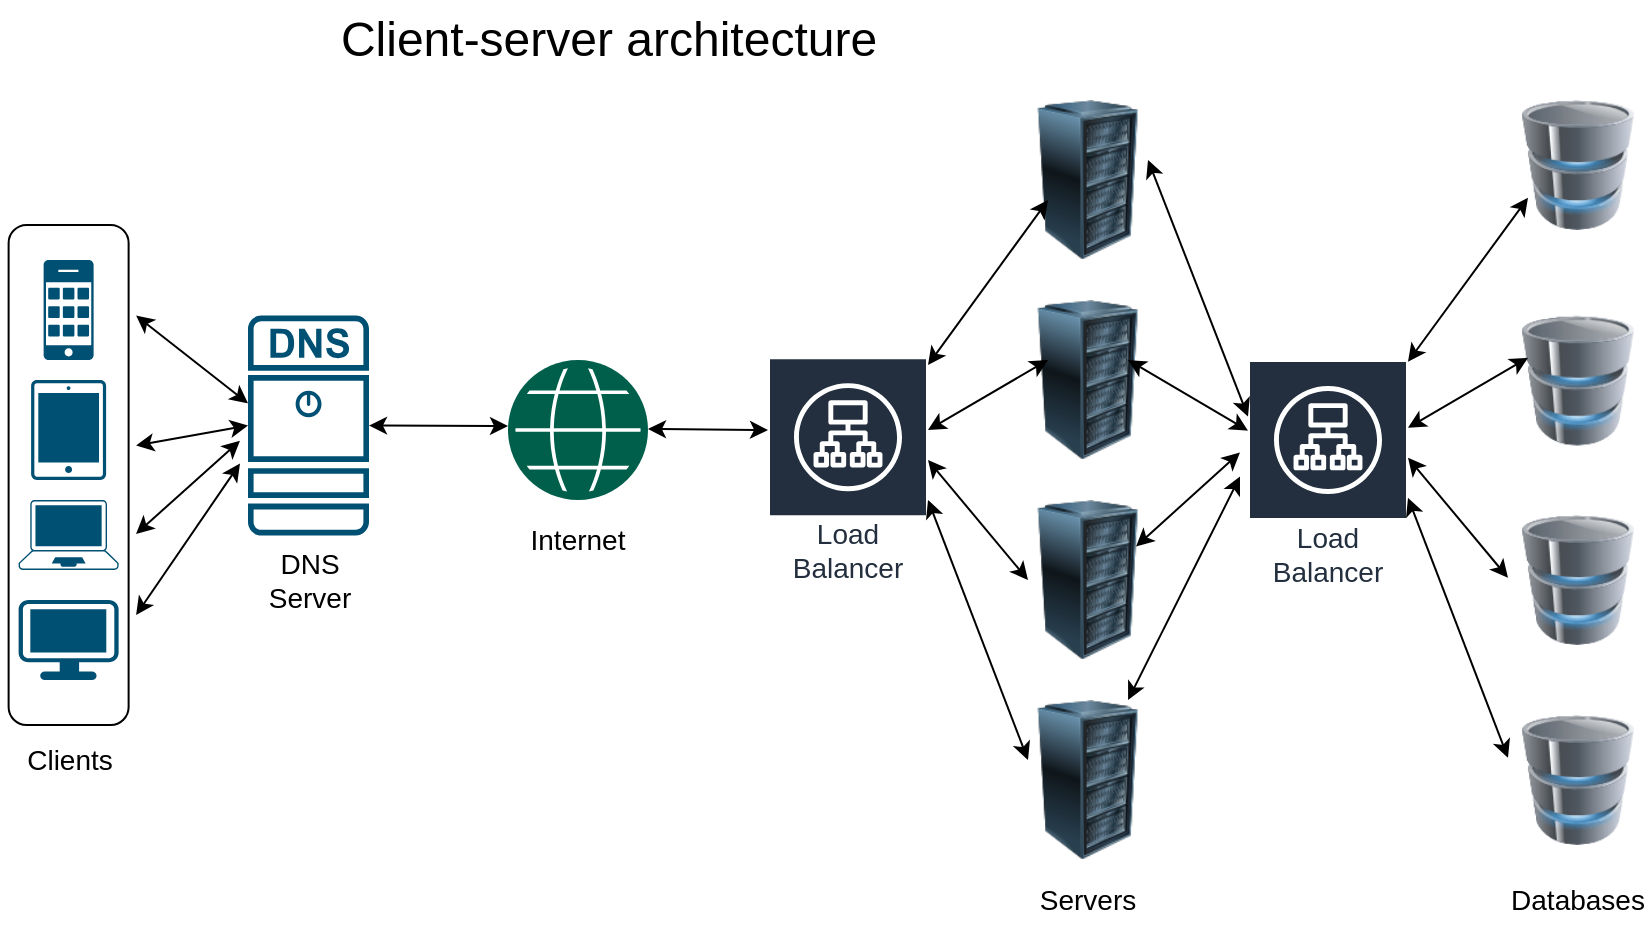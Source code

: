 <mxfile version="24.2.5" type="device">
  <diagram name="Страница — 1" id="wqkzhPny0V2c1Y0xNqJ1">
    <mxGraphModel dx="1020" dy="494" grid="1" gridSize="10" guides="1" tooltips="1" connect="1" arrows="1" fold="1" page="1" pageScale="1" pageWidth="827" pageHeight="1169" math="0" shadow="0">
      <root>
        <mxCell id="0" />
        <mxCell id="1" parent="0" />
        <mxCell id="KXMMiSo6xPN748hezw-T-21" value="" style="image;html=1;image=img/lib/clip_art/computers/Server_Rack_128x128.png" vertex="1" parent="1">
          <mxGeometry x="520" y="160" width="80" height="80" as="geometry" />
        </mxCell>
        <mxCell id="KXMMiSo6xPN748hezw-T-6" value="" style="rounded=1;whiteSpace=wrap;html=1;rotation=90;" vertex="1" parent="1">
          <mxGeometry x="-74.69" y="217.47" width="250" height="60" as="geometry" />
        </mxCell>
        <mxCell id="KXMMiSo6xPN748hezw-T-1" value="" style="sketch=0;points=[[0.015,0.015,0],[0.985,0.015,0],[0.985,0.985,0],[0.015,0.985,0],[0.25,0,0],[0.5,0,0],[0.75,0,0],[1,0.25,0],[1,0.5,0],[1,0.75,0],[0.75,1,0],[0.5,1,0],[0.25,1,0],[0,0.75,0],[0,0.5,0],[0,0.25,0]];verticalLabelPosition=bottom;html=1;verticalAlign=top;aspect=fixed;align=center;pointerEvents=1;shape=mxgraph.cisco19.dns_server;fillColor=#005073;strokeColor=none;" vertex="1" parent="1">
          <mxGeometry x="140" y="167.78" width="60.5" height="110" as="geometry" />
        </mxCell>
        <mxCell id="KXMMiSo6xPN748hezw-T-2" value="" style="points=[[0.03,0.03,0],[0.5,0,0],[0.97,0.03,0],[1,0.4,0],[0.97,0.745,0],[0.5,1,0],[0.03,0.745,0],[0,0.4,0]];verticalLabelPosition=bottom;sketch=0;html=1;verticalAlign=top;aspect=fixed;align=center;pointerEvents=1;shape=mxgraph.cisco19.workstation;fillColor=#005073;strokeColor=none;" vertex="1" parent="1">
          <mxGeometry x="25.31" y="310" width="50" height="40" as="geometry" />
        </mxCell>
        <mxCell id="KXMMiSo6xPN748hezw-T-3" value="" style="points=[[0.13,0.02,0],[0.5,0,0],[0.87,0.02,0],[0.885,0.4,0],[0.985,0.985,0],[0.5,1,0],[0.015,0.985,0],[0.115,0.4,0]];verticalLabelPosition=bottom;sketch=0;html=1;verticalAlign=top;aspect=fixed;align=center;pointerEvents=1;shape=mxgraph.cisco19.laptop;fillColor=#005073;strokeColor=none;" vertex="1" parent="1">
          <mxGeometry x="25.31" y="260" width="50" height="35" as="geometry" />
        </mxCell>
        <mxCell id="KXMMiSo6xPN748hezw-T-4" value="" style="sketch=0;points=[[0.015,0.015,0],[0.985,0.015,0],[0.985,0.985,0],[0.015,0.985,0],[0.25,0,0],[0.5,0,0],[0.75,0,0],[1,0.25,0],[1,0.5,0],[1,0.75,0],[0.75,1,0],[0.5,1,0],[0.25,1,0],[0,0.75,0],[0,0.5,0],[0,0.25,0]];verticalLabelPosition=bottom;html=1;verticalAlign=top;aspect=fixed;align=center;pointerEvents=1;shape=mxgraph.cisco19.handheld;fillColor=#005073;strokeColor=none;" vertex="1" parent="1">
          <mxGeometry x="31.56" y="200" width="37.5" height="50" as="geometry" />
        </mxCell>
        <mxCell id="KXMMiSo6xPN748hezw-T-5" value="" style="sketch=0;points=[[0.015,0.015,0],[0.985,0.015,0],[0.985,0.985,0],[0.015,0.985,0],[0.25,0,0],[0.5,0,0],[0.75,0,0],[1,0.25,0],[1,0.5,0],[1,0.75,0],[0.75,1,0],[0.5,1,0],[0.25,1,0],[0,0.75,0],[0,0.5,0],[0,0.25,0]];verticalLabelPosition=bottom;html=1;verticalAlign=top;aspect=fixed;align=center;pointerEvents=1;shape=mxgraph.cisco19.cell_phone;fillColor=#005073;strokeColor=none;" vertex="1" parent="1">
          <mxGeometry x="37.81" y="140" width="25" height="50" as="geometry" />
        </mxCell>
        <mxCell id="KXMMiSo6xPN748hezw-T-7" value="&lt;span style=&quot;font-size: 14px;&quot;&gt;Clients&lt;/span&gt;" style="text;html=1;align=center;verticalAlign=middle;whiteSpace=wrap;rounded=0;" vertex="1" parent="1">
          <mxGeometry x="16.56" y="380" width="67.5" height="20" as="geometry" />
        </mxCell>
        <mxCell id="KXMMiSo6xPN748hezw-T-8" value="&lt;font style=&quot;font-size: 14px;&quot;&gt;DNS Server&lt;/font&gt;" style="text;html=1;align=center;verticalAlign=middle;whiteSpace=wrap;rounded=0;" vertex="1" parent="1">
          <mxGeometry x="140.5" y="285" width="60" height="30" as="geometry" />
        </mxCell>
        <mxCell id="KXMMiSo6xPN748hezw-T-9" value="&lt;font style=&quot;font-size: 14px;&quot;&gt;Internet&lt;/font&gt;" style="text;html=1;align=center;verticalAlign=middle;whiteSpace=wrap;rounded=0;" vertex="1" parent="1">
          <mxGeometry x="275" y="265" width="60" height="30" as="geometry" />
        </mxCell>
        <mxCell id="KXMMiSo6xPN748hezw-T-10" value="&lt;font style=&quot;font-size: 14px;&quot;&gt;Servers&lt;/font&gt;" style="text;html=1;align=center;verticalAlign=middle;whiteSpace=wrap;rounded=0;" vertex="1" parent="1">
          <mxGeometry x="530" y="450" width="60" height="20" as="geometry" />
        </mxCell>
        <mxCell id="KXMMiSo6xPN748hezw-T-11" value="&lt;font style=&quot;font-size: 14px;&quot;&gt;Databases&lt;/font&gt;" style="text;html=1;align=center;verticalAlign=middle;whiteSpace=wrap;rounded=0;" vertex="1" parent="1">
          <mxGeometry x="775" y="445" width="60" height="30" as="geometry" />
        </mxCell>
        <mxCell id="KXMMiSo6xPN748hezw-T-14" value="" style="sketch=0;pointerEvents=1;shadow=0;dashed=0;html=1;strokeColor=none;fillColor=#005F4B;labelPosition=center;verticalLabelPosition=bottom;verticalAlign=top;align=center;outlineConnect=0;shape=mxgraph.veeam2.globe;" vertex="1" parent="1">
          <mxGeometry x="270" y="190" width="70" height="70" as="geometry" />
        </mxCell>
        <mxCell id="KXMMiSo6xPN748hezw-T-15" value="&lt;font style=&quot;font-size: 14px; font-weight: normal;&quot;&gt;Load Balancer&lt;/font&gt;" style="sketch=0;outlineConnect=0;fontColor=#232F3E;gradientColor=none;strokeColor=#ffffff;fillColor=#232F3E;dashed=0;verticalLabelPosition=middle;verticalAlign=bottom;align=center;html=1;whiteSpace=wrap;fontSize=10;fontStyle=1;spacing=3;shape=mxgraph.aws4.productIcon;prIcon=mxgraph.aws4.application_load_balancer;" vertex="1" parent="1">
          <mxGeometry x="400" y="188.58" width="80" height="117.78" as="geometry" />
        </mxCell>
        <mxCell id="KXMMiSo6xPN748hezw-T-18" value="" style="image;html=1;image=img/lib/clip_art/computers/Server_Rack_128x128.png" vertex="1" parent="1">
          <mxGeometry x="520" y="360" width="80" height="80" as="geometry" />
        </mxCell>
        <mxCell id="KXMMiSo6xPN748hezw-T-19" value="" style="image;html=1;image=img/lib/clip_art/computers/Server_Rack_128x128.png" vertex="1" parent="1">
          <mxGeometry x="520" y="60" width="80" height="80" as="geometry" />
        </mxCell>
        <mxCell id="KXMMiSo6xPN748hezw-T-20" value="" style="image;html=1;image=img/lib/clip_art/computers/Server_Rack_128x128.png" vertex="1" parent="1">
          <mxGeometry x="520" y="260" width="80" height="80" as="geometry" />
        </mxCell>
        <mxCell id="KXMMiSo6xPN748hezw-T-23" value="&lt;font style=&quot;font-size: 14px; font-weight: normal;&quot;&gt;Load Balancer&lt;/font&gt;" style="sketch=0;outlineConnect=0;fontColor=#232F3E;gradientColor=none;strokeColor=#ffffff;fillColor=#232F3E;dashed=0;verticalLabelPosition=middle;verticalAlign=bottom;align=center;html=1;whiteSpace=wrap;fontSize=10;fontStyle=1;spacing=3;shape=mxgraph.aws4.productIcon;prIcon=mxgraph.aws4.application_load_balancer;" vertex="1" parent="1">
          <mxGeometry x="640" y="190" width="80" height="117.78" as="geometry" />
        </mxCell>
        <mxCell id="KXMMiSo6xPN748hezw-T-27" value="" style="image;html=1;image=img/lib/clip_art/computers/Database_128x128.png" vertex="1" parent="1">
          <mxGeometry x="770" y="60" width="70" height="65" as="geometry" />
        </mxCell>
        <mxCell id="KXMMiSo6xPN748hezw-T-28" value="" style="image;html=1;image=img/lib/clip_art/computers/Database_128x128.png" vertex="1" parent="1">
          <mxGeometry x="770" y="167.78" width="70" height="65" as="geometry" />
        </mxCell>
        <mxCell id="KXMMiSo6xPN748hezw-T-29" value="" style="image;html=1;image=img/lib/clip_art/computers/Database_128x128.png" vertex="1" parent="1">
          <mxGeometry x="770" y="267.5" width="70" height="65" as="geometry" />
        </mxCell>
        <mxCell id="KXMMiSo6xPN748hezw-T-30" value="" style="image;html=1;image=img/lib/clip_art/computers/Database_128x128.png" vertex="1" parent="1">
          <mxGeometry x="770" y="367.5" width="70" height="65" as="geometry" />
        </mxCell>
        <mxCell id="KXMMiSo6xPN748hezw-T-31" value="" style="endArrow=classic;startArrow=classic;html=1;rounded=0;entryX=-0.066;entryY=0.672;entryDx=0;entryDy=0;entryPerimeter=0;" edge="1" parent="1" target="KXMMiSo6xPN748hezw-T-1">
          <mxGeometry width="50" height="50" relative="1" as="geometry">
            <mxPoint x="84.06" y="317.5" as="sourcePoint" />
            <mxPoint x="134.06" y="267.5" as="targetPoint" />
          </mxGeometry>
        </mxCell>
        <mxCell id="KXMMiSo6xPN748hezw-T-32" value="" style="endArrow=classic;startArrow=classic;html=1;rounded=0;entryX=-0.066;entryY=0.569;entryDx=0;entryDy=0;entryPerimeter=0;" edge="1" parent="1" target="KXMMiSo6xPN748hezw-T-1">
          <mxGeometry width="50" height="50" relative="1" as="geometry">
            <mxPoint x="84" y="277" as="sourcePoint" />
            <mxPoint x="134.06" y="227.47" as="targetPoint" />
          </mxGeometry>
        </mxCell>
        <mxCell id="KXMMiSo6xPN748hezw-T-33" value="" style="endArrow=classic;startArrow=classic;html=1;rounded=0;entryX=0;entryY=0.5;entryDx=0;entryDy=0;entryPerimeter=0;" edge="1" parent="1" target="KXMMiSo6xPN748hezw-T-1">
          <mxGeometry width="50" height="50" relative="1" as="geometry">
            <mxPoint x="84.06" y="232.78" as="sourcePoint" />
            <mxPoint x="134.06" y="182.78" as="targetPoint" />
          </mxGeometry>
        </mxCell>
        <mxCell id="KXMMiSo6xPN748hezw-T-34" value="" style="endArrow=classic;startArrow=classic;html=1;rounded=0;entryX=0;entryY=0.399;entryDx=0;entryDy=0;entryPerimeter=0;" edge="1" parent="1" target="KXMMiSo6xPN748hezw-T-1">
          <mxGeometry width="50" height="50" relative="1" as="geometry">
            <mxPoint x="84.06" y="167.78" as="sourcePoint" />
            <mxPoint x="134.06" y="117.78" as="targetPoint" />
          </mxGeometry>
        </mxCell>
        <mxCell id="KXMMiSo6xPN748hezw-T-35" value="" style="endArrow=classic;startArrow=classic;html=1;rounded=0;exitX=1;exitY=0.5;exitDx=0;exitDy=0;exitPerimeter=0;" edge="1" parent="1" source="KXMMiSo6xPN748hezw-T-1">
          <mxGeometry width="50" height="50" relative="1" as="geometry">
            <mxPoint x="210" y="240" as="sourcePoint" />
            <mxPoint x="270" y="223" as="targetPoint" />
          </mxGeometry>
        </mxCell>
        <mxCell id="KXMMiSo6xPN748hezw-T-36" value="" style="endArrow=classic;startArrow=classic;html=1;rounded=0;exitX=1;exitY=0.5;exitDx=0;exitDy=0;exitPerimeter=0;" edge="1" parent="1">
          <mxGeometry width="50" height="50" relative="1" as="geometry">
            <mxPoint x="340" y="224.5" as="sourcePoint" />
            <mxPoint x="400" y="225" as="targetPoint" />
          </mxGeometry>
        </mxCell>
        <mxCell id="KXMMiSo6xPN748hezw-T-37" value="" style="endArrow=classic;startArrow=classic;html=1;rounded=0;entryX=-0.066;entryY=0.672;entryDx=0;entryDy=0;entryPerimeter=0;" edge="1" parent="1" source="KXMMiSo6xPN748hezw-T-18">
          <mxGeometry width="50" height="50" relative="1" as="geometry">
            <mxPoint x="584.06" y="323.75" as="sourcePoint" />
            <mxPoint x="636" y="248.25" as="targetPoint" />
          </mxGeometry>
        </mxCell>
        <mxCell id="KXMMiSo6xPN748hezw-T-38" value="" style="endArrow=classic;startArrow=classic;html=1;rounded=0;entryX=-0.066;entryY=0.569;entryDx=0;entryDy=0;entryPerimeter=0;" edge="1" parent="1">
          <mxGeometry width="50" height="50" relative="1" as="geometry">
            <mxPoint x="584" y="283.25" as="sourcePoint" />
            <mxPoint x="636" y="236.25" as="targetPoint" />
          </mxGeometry>
        </mxCell>
        <mxCell id="KXMMiSo6xPN748hezw-T-39" value="" style="endArrow=classic;startArrow=classic;html=1;rounded=0;exitX=0.75;exitY=0.375;exitDx=0;exitDy=0;exitPerimeter=0;" edge="1" parent="1" source="KXMMiSo6xPN748hezw-T-21" target="KXMMiSo6xPN748hezw-T-23">
          <mxGeometry width="50" height="50" relative="1" as="geometry">
            <mxPoint x="584.06" y="239.03" as="sourcePoint" />
            <mxPoint x="640" y="229.25" as="targetPoint" />
          </mxGeometry>
        </mxCell>
        <mxCell id="KXMMiSo6xPN748hezw-T-40" value="" style="endArrow=classic;startArrow=classic;html=1;rounded=0;entryX=0;entryY=0.399;entryDx=0;entryDy=0;entryPerimeter=0;exitX=0.875;exitY=0.375;exitDx=0;exitDy=0;exitPerimeter=0;" edge="1" parent="1" source="KXMMiSo6xPN748hezw-T-19">
          <mxGeometry width="50" height="50" relative="1" as="geometry">
            <mxPoint x="584.06" y="174.03" as="sourcePoint" />
            <mxPoint x="640" y="218.25" as="targetPoint" />
          </mxGeometry>
        </mxCell>
        <mxCell id="KXMMiSo6xPN748hezw-T-42" value="&lt;font style=&quot;font-size: 24px;&quot;&gt;Client-server architecture&lt;/font&gt;" style="text;html=1;align=center;verticalAlign=middle;resizable=0;points=[];autosize=1;strokeColor=none;fillColor=none;" vertex="1" parent="1">
          <mxGeometry x="175.31" y="10" width="290" height="40" as="geometry" />
        </mxCell>
        <mxCell id="KXMMiSo6xPN748hezw-T-43" value="" style="endArrow=classic;startArrow=classic;html=1;rounded=0;entryX=0.25;entryY=0.625;entryDx=0;entryDy=0;entryPerimeter=0;" edge="1" parent="1" source="KXMMiSo6xPN748hezw-T-15" target="KXMMiSo6xPN748hezw-T-19">
          <mxGeometry width="50" height="50" relative="1" as="geometry">
            <mxPoint x="500" y="220" as="sourcePoint" />
            <mxPoint x="530" y="138.58" as="targetPoint" />
          </mxGeometry>
        </mxCell>
        <mxCell id="KXMMiSo6xPN748hezw-T-45" value="" style="endArrow=classic;startArrow=classic;html=1;rounded=0;entryX=0.25;entryY=0.375;entryDx=0;entryDy=0;entryPerimeter=0;" edge="1" parent="1" target="KXMMiSo6xPN748hezw-T-21">
          <mxGeometry width="50" height="50" relative="1" as="geometry">
            <mxPoint x="480" y="225" as="sourcePoint" />
            <mxPoint x="530" y="175" as="targetPoint" />
          </mxGeometry>
        </mxCell>
        <mxCell id="KXMMiSo6xPN748hezw-T-46" value="" style="endArrow=classic;startArrow=classic;html=1;rounded=0;entryX=0.125;entryY=0.5;entryDx=0;entryDy=0;entryPerimeter=0;" edge="1" parent="1" target="KXMMiSo6xPN748hezw-T-20">
          <mxGeometry width="50" height="50" relative="1" as="geometry">
            <mxPoint x="480" y="240" as="sourcePoint" />
            <mxPoint x="530" y="190" as="targetPoint" />
          </mxGeometry>
        </mxCell>
        <mxCell id="KXMMiSo6xPN748hezw-T-47" value="" style="endArrow=classic;startArrow=classic;html=1;rounded=0;entryX=0.125;entryY=0.375;entryDx=0;entryDy=0;entryPerimeter=0;" edge="1" parent="1" target="KXMMiSo6xPN748hezw-T-18">
          <mxGeometry width="50" height="50" relative="1" as="geometry">
            <mxPoint x="480" y="260" as="sourcePoint" />
            <mxPoint x="530" y="210" as="targetPoint" />
          </mxGeometry>
        </mxCell>
        <mxCell id="KXMMiSo6xPN748hezw-T-48" value="" style="endArrow=classic;startArrow=classic;html=1;rounded=0;entryX=0.25;entryY=0.625;entryDx=0;entryDy=0;entryPerimeter=0;" edge="1" parent="1">
          <mxGeometry width="50" height="50" relative="1" as="geometry">
            <mxPoint x="720" y="190.89" as="sourcePoint" />
            <mxPoint x="780" y="108.89" as="targetPoint" />
          </mxGeometry>
        </mxCell>
        <mxCell id="KXMMiSo6xPN748hezw-T-49" value="" style="endArrow=classic;startArrow=classic;html=1;rounded=0;entryX=0.25;entryY=0.375;entryDx=0;entryDy=0;entryPerimeter=0;" edge="1" parent="1">
          <mxGeometry width="50" height="50" relative="1" as="geometry">
            <mxPoint x="720" y="223.89" as="sourcePoint" />
            <mxPoint x="780" y="188.89" as="targetPoint" />
          </mxGeometry>
        </mxCell>
        <mxCell id="KXMMiSo6xPN748hezw-T-50" value="" style="endArrow=classic;startArrow=classic;html=1;rounded=0;entryX=0.125;entryY=0.5;entryDx=0;entryDy=0;entryPerimeter=0;" edge="1" parent="1">
          <mxGeometry width="50" height="50" relative="1" as="geometry">
            <mxPoint x="720" y="238.89" as="sourcePoint" />
            <mxPoint x="770" y="298.89" as="targetPoint" />
          </mxGeometry>
        </mxCell>
        <mxCell id="KXMMiSo6xPN748hezw-T-51" value="" style="endArrow=classic;startArrow=classic;html=1;rounded=0;entryX=0.125;entryY=0.375;entryDx=0;entryDy=0;entryPerimeter=0;" edge="1" parent="1">
          <mxGeometry width="50" height="50" relative="1" as="geometry">
            <mxPoint x="720" y="258.89" as="sourcePoint" />
            <mxPoint x="770" y="388.89" as="targetPoint" />
          </mxGeometry>
        </mxCell>
      </root>
    </mxGraphModel>
  </diagram>
</mxfile>

